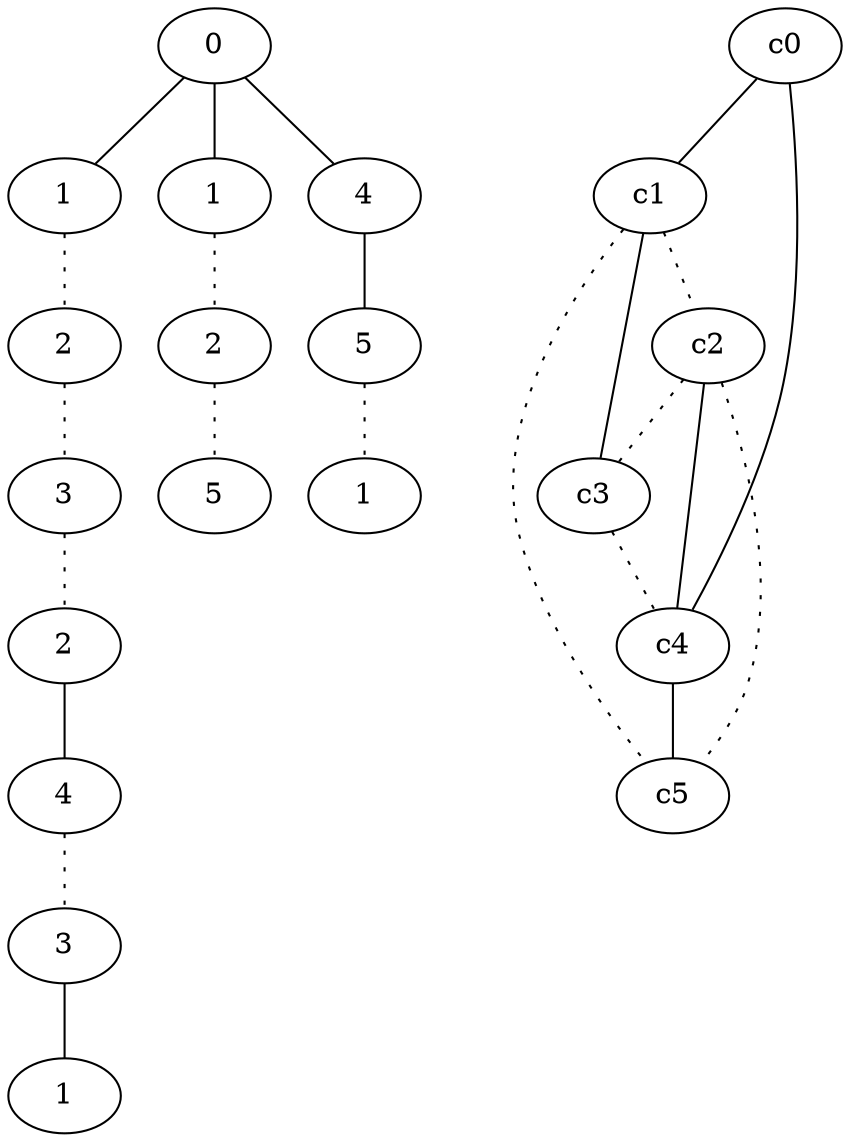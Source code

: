 graph {
a0[label=0];
a1[label=1];
a2[label=2];
a3[label=3];
a4[label=2];
a5[label=4];
a6[label=3];
a7[label=1];
a8[label=1];
a9[label=2];
a10[label=5];
a11[label=4];
a12[label=5];
a13[label=1];
a0 -- a1;
a0 -- a8;
a0 -- a11;
a1 -- a2 [style=dotted];
a2 -- a3 [style=dotted];
a3 -- a4 [style=dotted];
a4 -- a5;
a5 -- a6 [style=dotted];
a6 -- a7;
a8 -- a9 [style=dotted];
a9 -- a10 [style=dotted];
a11 -- a12;
a12 -- a13 [style=dotted];
c0 -- c1;
c0 -- c4;
c1 -- c2 [style=dotted];
c1 -- c3;
c1 -- c5 [style=dotted];
c2 -- c3 [style=dotted];
c2 -- c4;
c2 -- c5 [style=dotted];
c3 -- c4 [style=dotted];
c4 -- c5;
}
